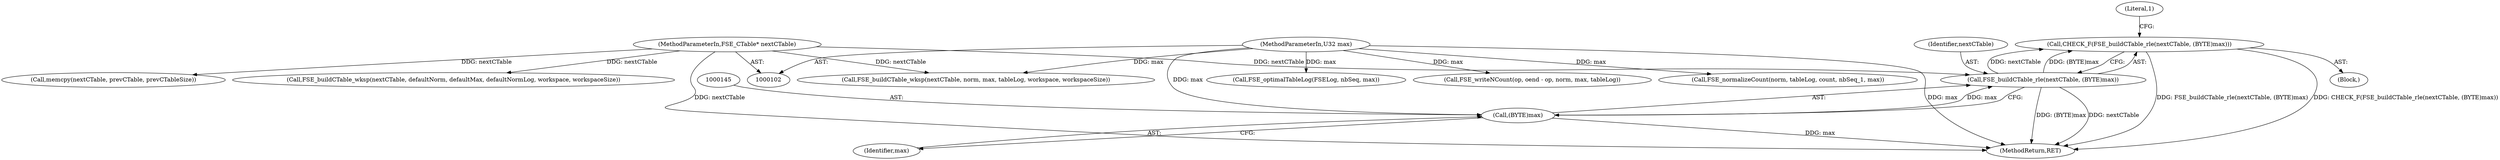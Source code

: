 digraph "1_zstd_3e5cdf1b6a85843e991d7d10f6a2567c15580da0@del" {
"1000141" [label="(Call,CHECK_F(FSE_buildCTable_rle(nextCTable, (BYTE)max)))"];
"1000142" [label="(Call,FSE_buildCTable_rle(nextCTable, (BYTE)max))"];
"1000105" [label="(MethodParameterIn,FSE_CTable* nextCTable)"];
"1000144" [label="(Call,(BYTE)max)"];
"1000109" [label="(MethodParameterIn,U32 max)"];
"1000247" [label="(MethodReturn,RET)"];
"1000148" [label="(Literal,1)"];
"1000109" [label="(MethodParameterIn,U32 max)"];
"1000177" [label="(Call,FSE_optimalTableLog(FSELog, nbSeq, max))"];
"1000231" [label="(Call,FSE_buildCTable_wksp(nextCTable, norm, max, tableLog, workspace, workspaceSize))"];
"1000141" [label="(Call,CHECK_F(FSE_buildCTable_rle(nextCTable, (BYTE)max)))"];
"1000150" [label="(Call,memcpy(nextCTable, prevCTable, prevCTableSize))"];
"1000146" [label="(Identifier,max)"];
"1000217" [label="(Call,FSE_writeNCount(op, oend - op, norm, max, tableLog))"];
"1000142" [label="(Call,FSE_buildCTable_rle(nextCTable, (BYTE)max))"];
"1000158" [label="(Call,FSE_buildCTable_wksp(nextCTable, defaultNorm, defaultMax, defaultNormLog, workspace, workspaceSize))"];
"1000144" [label="(Call,(BYTE)max)"];
"1000143" [label="(Identifier,nextCTable)"];
"1000133" [label="(Block,)"];
"1000105" [label="(MethodParameterIn,FSE_CTable* nextCTable)"];
"1000207" [label="(Call,FSE_normalizeCount(norm, tableLog, count, nbSeq_1, max))"];
"1000141" -> "1000133"  [label="AST: "];
"1000141" -> "1000142"  [label="CFG: "];
"1000142" -> "1000141"  [label="AST: "];
"1000148" -> "1000141"  [label="CFG: "];
"1000141" -> "1000247"  [label="DDG: FSE_buildCTable_rle(nextCTable, (BYTE)max)"];
"1000141" -> "1000247"  [label="DDG: CHECK_F(FSE_buildCTable_rle(nextCTable, (BYTE)max))"];
"1000142" -> "1000141"  [label="DDG: nextCTable"];
"1000142" -> "1000141"  [label="DDG: (BYTE)max"];
"1000142" -> "1000144"  [label="CFG: "];
"1000143" -> "1000142"  [label="AST: "];
"1000144" -> "1000142"  [label="AST: "];
"1000142" -> "1000247"  [label="DDG: (BYTE)max"];
"1000142" -> "1000247"  [label="DDG: nextCTable"];
"1000105" -> "1000142"  [label="DDG: nextCTable"];
"1000144" -> "1000142"  [label="DDG: max"];
"1000105" -> "1000102"  [label="AST: "];
"1000105" -> "1000247"  [label="DDG: nextCTable"];
"1000105" -> "1000150"  [label="DDG: nextCTable"];
"1000105" -> "1000158"  [label="DDG: nextCTable"];
"1000105" -> "1000231"  [label="DDG: nextCTable"];
"1000144" -> "1000146"  [label="CFG: "];
"1000145" -> "1000144"  [label="AST: "];
"1000146" -> "1000144"  [label="AST: "];
"1000144" -> "1000247"  [label="DDG: max"];
"1000109" -> "1000144"  [label="DDG: max"];
"1000109" -> "1000102"  [label="AST: "];
"1000109" -> "1000247"  [label="DDG: max"];
"1000109" -> "1000177"  [label="DDG: max"];
"1000109" -> "1000207"  [label="DDG: max"];
"1000109" -> "1000217"  [label="DDG: max"];
"1000109" -> "1000231"  [label="DDG: max"];
}
